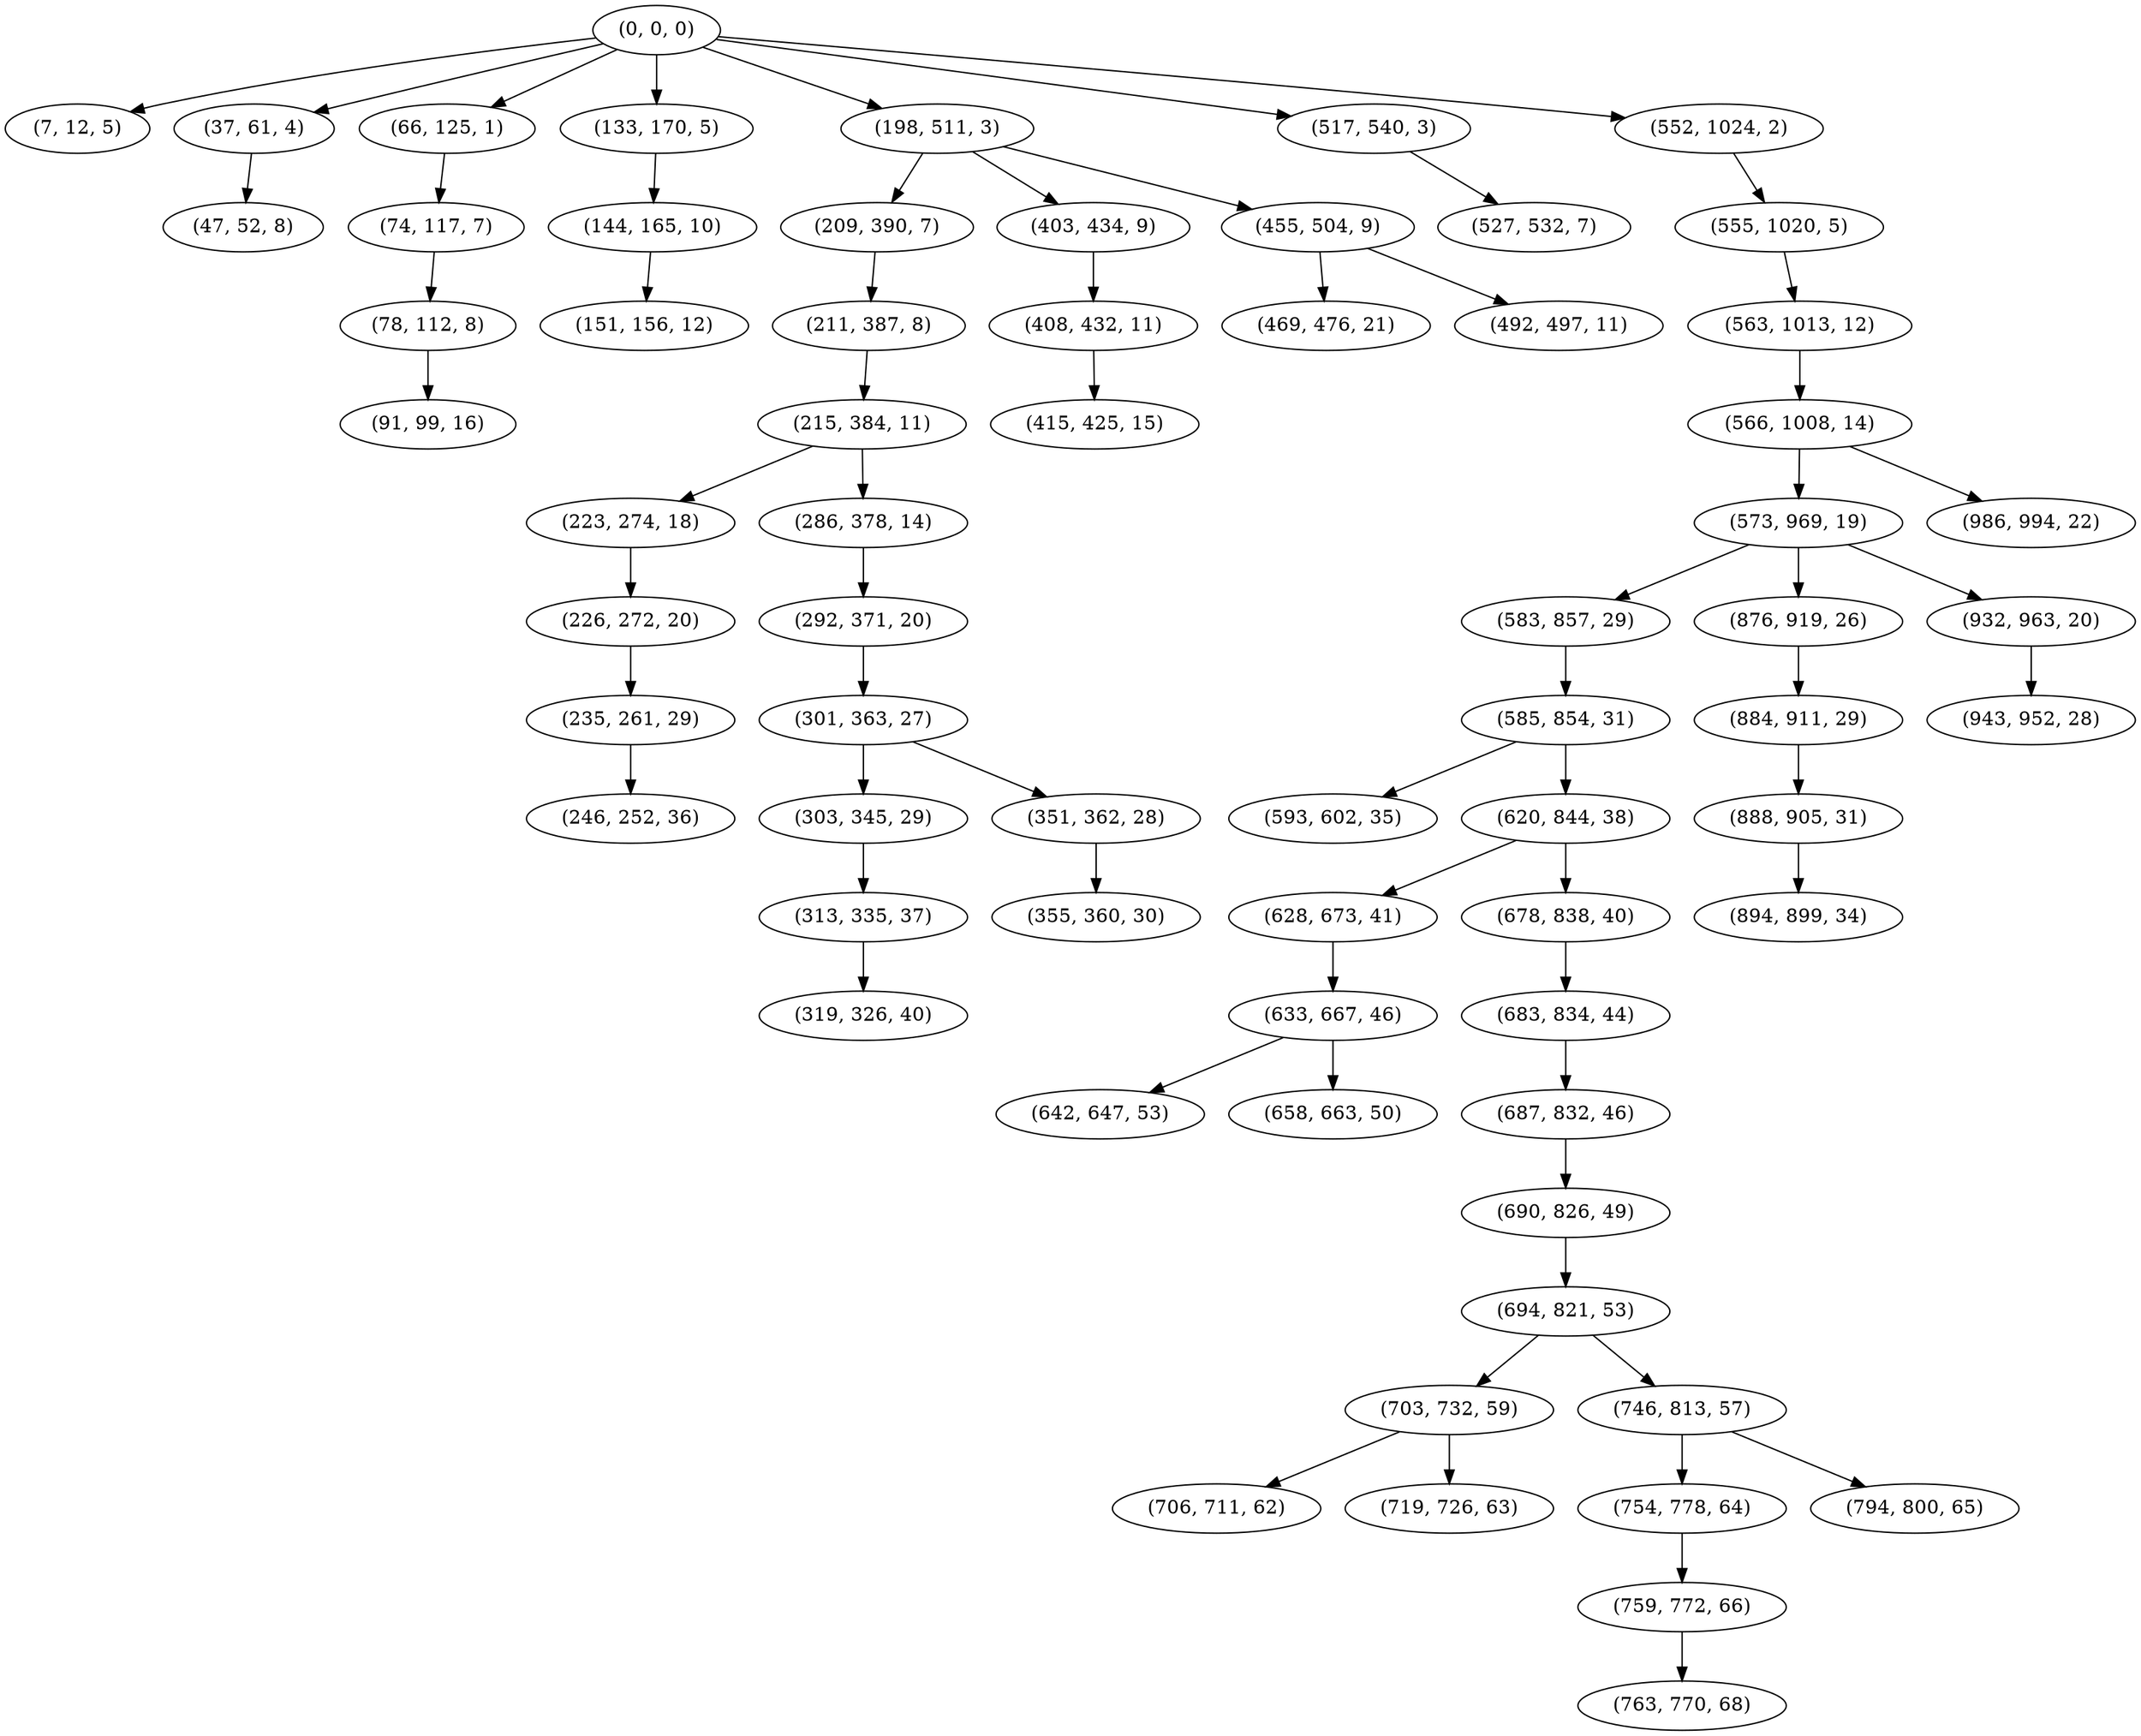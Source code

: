 digraph tree {
    "(0, 0, 0)";
    "(7, 12, 5)";
    "(37, 61, 4)";
    "(47, 52, 8)";
    "(66, 125, 1)";
    "(74, 117, 7)";
    "(78, 112, 8)";
    "(91, 99, 16)";
    "(133, 170, 5)";
    "(144, 165, 10)";
    "(151, 156, 12)";
    "(198, 511, 3)";
    "(209, 390, 7)";
    "(211, 387, 8)";
    "(215, 384, 11)";
    "(223, 274, 18)";
    "(226, 272, 20)";
    "(235, 261, 29)";
    "(246, 252, 36)";
    "(286, 378, 14)";
    "(292, 371, 20)";
    "(301, 363, 27)";
    "(303, 345, 29)";
    "(313, 335, 37)";
    "(319, 326, 40)";
    "(351, 362, 28)";
    "(355, 360, 30)";
    "(403, 434, 9)";
    "(408, 432, 11)";
    "(415, 425, 15)";
    "(455, 504, 9)";
    "(469, 476, 21)";
    "(492, 497, 11)";
    "(517, 540, 3)";
    "(527, 532, 7)";
    "(552, 1024, 2)";
    "(555, 1020, 5)";
    "(563, 1013, 12)";
    "(566, 1008, 14)";
    "(573, 969, 19)";
    "(583, 857, 29)";
    "(585, 854, 31)";
    "(593, 602, 35)";
    "(620, 844, 38)";
    "(628, 673, 41)";
    "(633, 667, 46)";
    "(642, 647, 53)";
    "(658, 663, 50)";
    "(678, 838, 40)";
    "(683, 834, 44)";
    "(687, 832, 46)";
    "(690, 826, 49)";
    "(694, 821, 53)";
    "(703, 732, 59)";
    "(706, 711, 62)";
    "(719, 726, 63)";
    "(746, 813, 57)";
    "(754, 778, 64)";
    "(759, 772, 66)";
    "(763, 770, 68)";
    "(794, 800, 65)";
    "(876, 919, 26)";
    "(884, 911, 29)";
    "(888, 905, 31)";
    "(894, 899, 34)";
    "(932, 963, 20)";
    "(943, 952, 28)";
    "(986, 994, 22)";
    "(0, 0, 0)" -> "(7, 12, 5)";
    "(0, 0, 0)" -> "(37, 61, 4)";
    "(0, 0, 0)" -> "(66, 125, 1)";
    "(0, 0, 0)" -> "(133, 170, 5)";
    "(0, 0, 0)" -> "(198, 511, 3)";
    "(0, 0, 0)" -> "(517, 540, 3)";
    "(0, 0, 0)" -> "(552, 1024, 2)";
    "(37, 61, 4)" -> "(47, 52, 8)";
    "(66, 125, 1)" -> "(74, 117, 7)";
    "(74, 117, 7)" -> "(78, 112, 8)";
    "(78, 112, 8)" -> "(91, 99, 16)";
    "(133, 170, 5)" -> "(144, 165, 10)";
    "(144, 165, 10)" -> "(151, 156, 12)";
    "(198, 511, 3)" -> "(209, 390, 7)";
    "(198, 511, 3)" -> "(403, 434, 9)";
    "(198, 511, 3)" -> "(455, 504, 9)";
    "(209, 390, 7)" -> "(211, 387, 8)";
    "(211, 387, 8)" -> "(215, 384, 11)";
    "(215, 384, 11)" -> "(223, 274, 18)";
    "(215, 384, 11)" -> "(286, 378, 14)";
    "(223, 274, 18)" -> "(226, 272, 20)";
    "(226, 272, 20)" -> "(235, 261, 29)";
    "(235, 261, 29)" -> "(246, 252, 36)";
    "(286, 378, 14)" -> "(292, 371, 20)";
    "(292, 371, 20)" -> "(301, 363, 27)";
    "(301, 363, 27)" -> "(303, 345, 29)";
    "(301, 363, 27)" -> "(351, 362, 28)";
    "(303, 345, 29)" -> "(313, 335, 37)";
    "(313, 335, 37)" -> "(319, 326, 40)";
    "(351, 362, 28)" -> "(355, 360, 30)";
    "(403, 434, 9)" -> "(408, 432, 11)";
    "(408, 432, 11)" -> "(415, 425, 15)";
    "(455, 504, 9)" -> "(469, 476, 21)";
    "(455, 504, 9)" -> "(492, 497, 11)";
    "(517, 540, 3)" -> "(527, 532, 7)";
    "(552, 1024, 2)" -> "(555, 1020, 5)";
    "(555, 1020, 5)" -> "(563, 1013, 12)";
    "(563, 1013, 12)" -> "(566, 1008, 14)";
    "(566, 1008, 14)" -> "(573, 969, 19)";
    "(566, 1008, 14)" -> "(986, 994, 22)";
    "(573, 969, 19)" -> "(583, 857, 29)";
    "(573, 969, 19)" -> "(876, 919, 26)";
    "(573, 969, 19)" -> "(932, 963, 20)";
    "(583, 857, 29)" -> "(585, 854, 31)";
    "(585, 854, 31)" -> "(593, 602, 35)";
    "(585, 854, 31)" -> "(620, 844, 38)";
    "(620, 844, 38)" -> "(628, 673, 41)";
    "(620, 844, 38)" -> "(678, 838, 40)";
    "(628, 673, 41)" -> "(633, 667, 46)";
    "(633, 667, 46)" -> "(642, 647, 53)";
    "(633, 667, 46)" -> "(658, 663, 50)";
    "(678, 838, 40)" -> "(683, 834, 44)";
    "(683, 834, 44)" -> "(687, 832, 46)";
    "(687, 832, 46)" -> "(690, 826, 49)";
    "(690, 826, 49)" -> "(694, 821, 53)";
    "(694, 821, 53)" -> "(703, 732, 59)";
    "(694, 821, 53)" -> "(746, 813, 57)";
    "(703, 732, 59)" -> "(706, 711, 62)";
    "(703, 732, 59)" -> "(719, 726, 63)";
    "(746, 813, 57)" -> "(754, 778, 64)";
    "(746, 813, 57)" -> "(794, 800, 65)";
    "(754, 778, 64)" -> "(759, 772, 66)";
    "(759, 772, 66)" -> "(763, 770, 68)";
    "(876, 919, 26)" -> "(884, 911, 29)";
    "(884, 911, 29)" -> "(888, 905, 31)";
    "(888, 905, 31)" -> "(894, 899, 34)";
    "(932, 963, 20)" -> "(943, 952, 28)";
}
